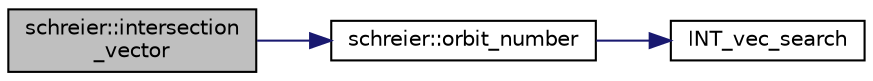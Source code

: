 digraph "schreier::intersection_vector"
{
  edge [fontname="Helvetica",fontsize="10",labelfontname="Helvetica",labelfontsize="10"];
  node [fontname="Helvetica",fontsize="10",shape=record];
  rankdir="LR";
  Node2846 [label="schreier::intersection\l_vector",height=0.2,width=0.4,color="black", fillcolor="grey75", style="filled", fontcolor="black"];
  Node2846 -> Node2847 [color="midnightblue",fontsize="10",style="solid",fontname="Helvetica"];
  Node2847 [label="schreier::orbit_number",height=0.2,width=0.4,color="black", fillcolor="white", style="filled",URL="$d3/dd6/classschreier.html#a65ae0e0466545deba181b987c27feb58"];
  Node2847 -> Node2848 [color="midnightblue",fontsize="10",style="solid",fontname="Helvetica"];
  Node2848 [label="INT_vec_search",height=0.2,width=0.4,color="black", fillcolor="white", style="filled",URL="$d5/de2/foundations_2data__structures_2data__structures_8h.html#ad103ef2316a1f671bdb68fd9cd9ba945"];
}
